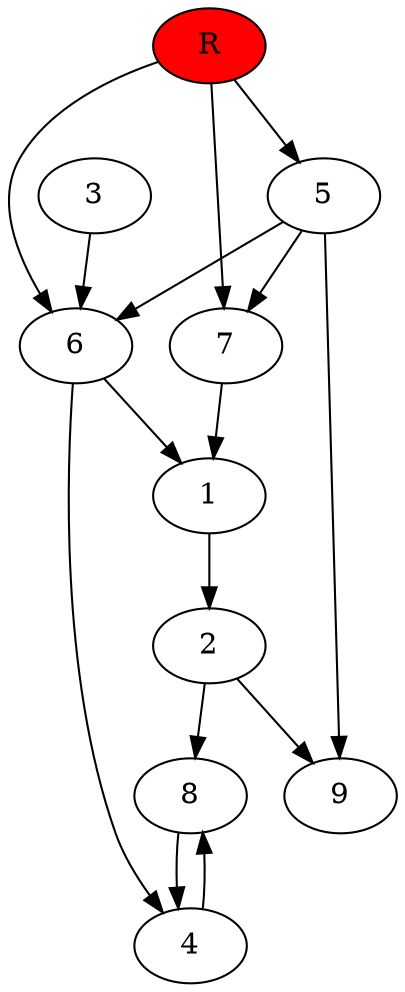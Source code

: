 digraph prb15650 {
	1
	2
	3
	4
	5
	6
	7
	8
	R [fillcolor="#ff0000" style=filled]
	1 -> 2
	2 -> 8
	2 -> 9
	3 -> 6
	4 -> 8
	5 -> 6
	5 -> 7
	5 -> 9
	6 -> 1
	6 -> 4
	7 -> 1
	8 -> 4
	R -> 5
	R -> 6
	R -> 7
}
